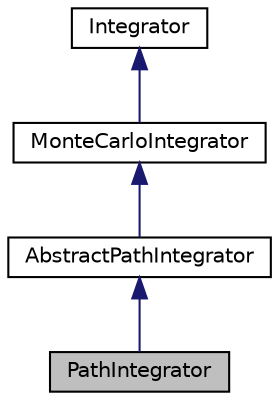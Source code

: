 digraph "PathIntegrator"
{
 // LATEX_PDF_SIZE
  edge [fontname="Helvetica",fontsize="10",labelfontname="Helvetica",labelfontsize="10"];
  node [fontname="Helvetica",fontsize="10",shape="box"];
  Node1 [label="PathIntegrator",height=0.2,width=0.4,color="black", fillcolor="grey75", style="filled", fontcolor="black",tooltip="Unidirectional path-tracing integrator."];
  Node2 -> Node1 [dir="back",color="midnightblue",fontsize="10",style="solid"];
  Node2 [label="AbstractPathIntegrator",height=0.2,width=0.4,color="black", fillcolor="white", style="filled",URL="$class_abstract_path_integrator.html",tooltip="Base class for all path_tracing-like integrators."];
  Node3 -> Node2 [dir="back",color="midnightblue",fontsize="10",style="solid"];
  Node3 [label="MonteCarloIntegrator",height=0.2,width=0.4,color="black", fillcolor="white", style="filled",URL="$class_monte_carlo_integrator.html",tooltip="Base class for all integrators solving rendering equation using MonteCarlo methods."];
  Node4 -> Node3 [dir="back",color="midnightblue",fontsize="10",style="solid"];
  Node4 [label="Integrator",height=0.2,width=0.4,color="black", fillcolor="white", style="filled",URL="$class_integrator.html",tooltip="Base class for all integrators solving the rendering equation."];
}
